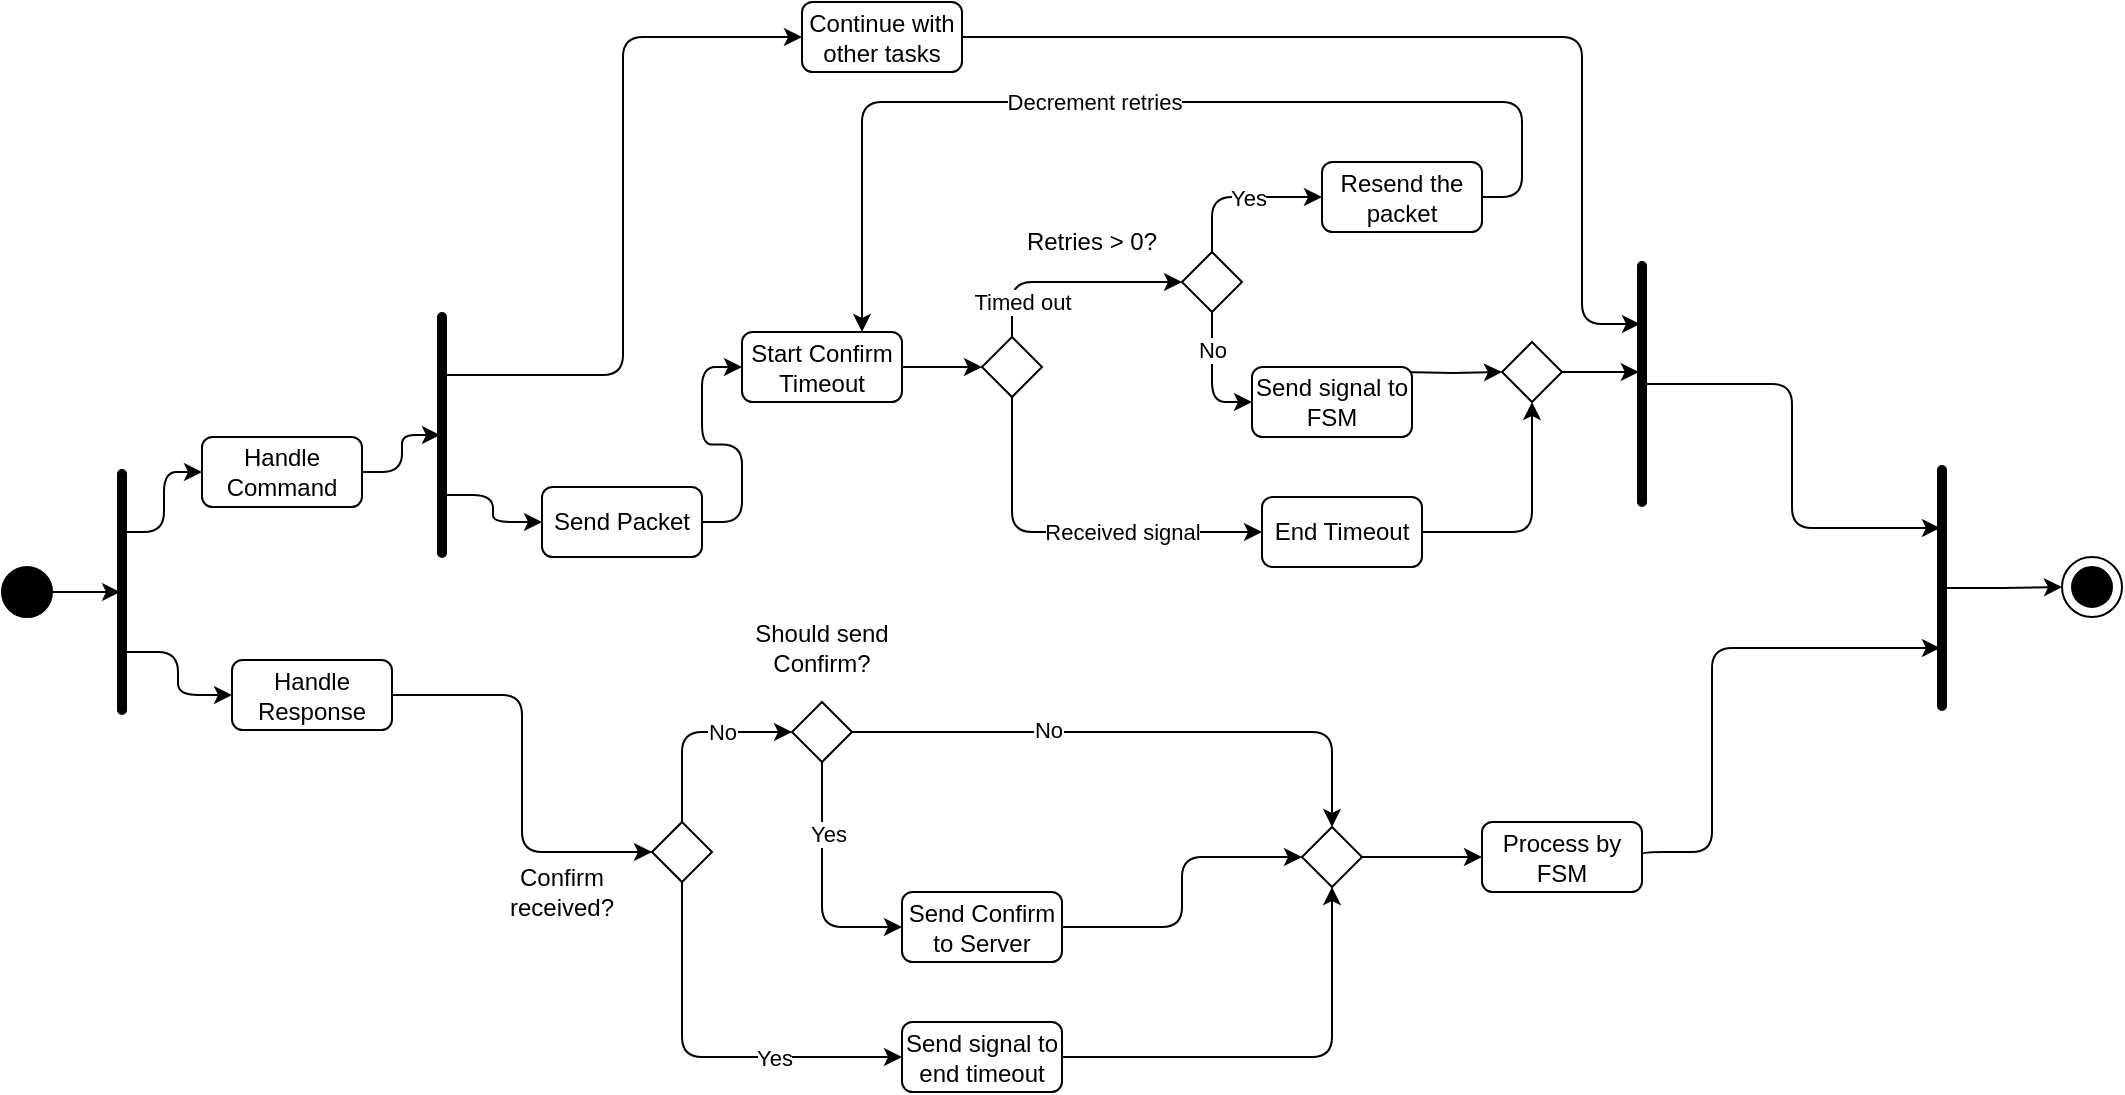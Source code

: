 <mxfile version="26.2.13">
  <diagram name="Page-1" id="Db3uLFNYWLxjRs0IxsFi">
    <mxGraphModel dx="1044" dy="1708" grid="1" gridSize="10" guides="1" tooltips="1" connect="1" arrows="1" fold="1" page="1" pageScale="1" pageWidth="850" pageHeight="1100" math="0" shadow="0">
      <root>
        <mxCell id="0" />
        <mxCell id="1" parent="0" />
        <mxCell id="4-HIXqGWywYoXH_22afx-30" style="edgeStyle=orthogonalEdgeStyle;rounded=1;orthogonalLoop=1;jettySize=auto;html=1;exitX=0.75;exitY=1;exitDx=0;exitDy=0;entryX=0;entryY=0.5;entryDx=0;entryDy=0;curved=0;" parent="1" source="4-HIXqGWywYoXH_22afx-22" target="4-HIXqGWywYoXH_22afx-26" edge="1">
          <mxGeometry relative="1" as="geometry" />
        </mxCell>
        <mxCell id="4-HIXqGWywYoXH_22afx-31" style="edgeStyle=orthogonalEdgeStyle;rounded=1;orthogonalLoop=1;jettySize=auto;html=1;exitX=0.25;exitY=1;exitDx=0;exitDy=0;entryX=0;entryY=0.5;entryDx=0;entryDy=0;curved=0;" parent="1" source="4-HIXqGWywYoXH_22afx-22" target="4-HIXqGWywYoXH_22afx-27" edge="1">
          <mxGeometry relative="1" as="geometry" />
        </mxCell>
        <mxCell id="4-HIXqGWywYoXH_22afx-22" value="" style="rounded=1;whiteSpace=wrap;html=1;fillColor=#000000;strokeWidth=3;perimeterSpacing=0;arcSize=50;rotation=-90;" parent="1" vertex="1">
          <mxGeometry x="30" y="-96" width="120" height="2" as="geometry" />
        </mxCell>
        <mxCell id="4-HIXqGWywYoXH_22afx-26" value="Handle Command" style="rounded=1;whiteSpace=wrap;html=1;" parent="1" vertex="1">
          <mxGeometry x="130" y="-172.5" width="80" height="35" as="geometry" />
        </mxCell>
        <mxCell id="OVjrjm0DGqNcUa_zHmCY-18" style="edgeStyle=orthogonalEdgeStyle;rounded=1;orthogonalLoop=1;jettySize=auto;html=1;exitX=1;exitY=0.5;exitDx=0;exitDy=0;entryX=0;entryY=0.5;entryDx=0;entryDy=0;curved=0;" parent="1" source="4-HIXqGWywYoXH_22afx-27" target="OVjrjm0DGqNcUa_zHmCY-35" edge="1">
          <mxGeometry relative="1" as="geometry">
            <mxPoint x="315" y="15" as="targetPoint" />
            <mxPoint x="265" y="-43.5" as="sourcePoint" />
          </mxGeometry>
        </mxCell>
        <mxCell id="4-HIXqGWywYoXH_22afx-27" value="Handle Response" style="rounded=1;whiteSpace=wrap;html=1;" parent="1" vertex="1">
          <mxGeometry x="145" y="-61" width="80" height="35" as="geometry" />
        </mxCell>
        <mxCell id="4-HIXqGWywYoXH_22afx-99" value="" style="ellipse;whiteSpace=wrap;html=1;aspect=fixed;" parent="1" vertex="1">
          <mxGeometry x="1060" y="-112.5" width="30" height="30" as="geometry" />
        </mxCell>
        <mxCell id="4-HIXqGWywYoXH_22afx-102" value="" style="ellipse;whiteSpace=wrap;html=1;aspect=fixed;fillColor=#000000;" parent="1" vertex="1">
          <mxGeometry x="1065" y="-107.5" width="20" height="20" as="geometry" />
        </mxCell>
        <mxCell id="OVjrjm0DGqNcUa_zHmCY-17" style="edgeStyle=orthogonalEdgeStyle;rounded=0;orthogonalLoop=1;jettySize=auto;html=1;exitX=1;exitY=0.5;exitDx=0;exitDy=0;entryX=0.5;entryY=0;entryDx=0;entryDy=0;" parent="1" source="OVjrjm0DGqNcUa_zHmCY-16" target="4-HIXqGWywYoXH_22afx-22" edge="1">
          <mxGeometry relative="1" as="geometry" />
        </mxCell>
        <mxCell id="OVjrjm0DGqNcUa_zHmCY-16" value="" style="ellipse;whiteSpace=wrap;html=1;aspect=fixed;fillColor=#000000;" parent="1" vertex="1">
          <mxGeometry x="30" y="-107.5" width="25" height="25" as="geometry" />
        </mxCell>
        <mxCell id="OVjrjm0DGqNcUa_zHmCY-27" style="edgeStyle=orthogonalEdgeStyle;rounded=1;orthogonalLoop=1;jettySize=auto;html=1;exitX=1;exitY=0.5;exitDx=0;exitDy=0;entryX=0.5;entryY=0;entryDx=0;entryDy=0;curved=0;" parent="1" source="4-HIXqGWywYoXH_22afx-26" target="OVjrjm0DGqNcUa_zHmCY-26" edge="1">
          <mxGeometry relative="1" as="geometry">
            <mxPoint x="330" y="-190" as="sourcePoint" />
          </mxGeometry>
        </mxCell>
        <mxCell id="OVjrjm0DGqNcUa_zHmCY-32" style="edgeStyle=orthogonalEdgeStyle;rounded=1;orthogonalLoop=1;jettySize=auto;html=1;exitX=0.75;exitY=1;exitDx=0;exitDy=0;entryX=0;entryY=0.5;entryDx=0;entryDy=0;curved=0;" parent="1" source="OVjrjm0DGqNcUa_zHmCY-26" target="31yTLRak6UwY2Wjq4VYe-1" edge="1">
          <mxGeometry relative="1" as="geometry">
            <mxPoint x="440" y="-252.5" as="targetPoint" />
          </mxGeometry>
        </mxCell>
        <mxCell id="31yTLRak6UwY2Wjq4VYe-36" style="edgeStyle=orthogonalEdgeStyle;rounded=1;orthogonalLoop=1;jettySize=auto;html=1;exitX=0.25;exitY=1;exitDx=0;exitDy=0;curved=0;" parent="1" source="OVjrjm0DGqNcUa_zHmCY-26" target="31yTLRak6UwY2Wjq4VYe-17" edge="1">
          <mxGeometry relative="1" as="geometry">
            <mxPoint x="280" y="-143" as="targetPoint" />
          </mxGeometry>
        </mxCell>
        <mxCell id="OVjrjm0DGqNcUa_zHmCY-26" value="" style="rounded=1;whiteSpace=wrap;html=1;fillColor=#000000;strokeWidth=3;perimeterSpacing=0;arcSize=50;rotation=-90;" parent="1" vertex="1">
          <mxGeometry x="190" y="-174.5" width="120" height="2" as="geometry" />
        </mxCell>
        <mxCell id="OVjrjm0DGqNcUa_zHmCY-45" style="edgeStyle=orthogonalEdgeStyle;rounded=1;orthogonalLoop=1;jettySize=auto;html=1;exitX=0.5;exitY=1;exitDx=0;exitDy=0;entryX=0;entryY=0.5;entryDx=0;entryDy=0;curved=0;" parent="1" source="OVjrjm0DGqNcUa_zHmCY-35" target="OVjrjm0DGqNcUa_zHmCY-41" edge="1">
          <mxGeometry relative="1" as="geometry" />
        </mxCell>
        <mxCell id="31yTLRak6UwY2Wjq4VYe-6" value="Yes" style="edgeLabel;html=1;align=center;verticalAlign=middle;resizable=0;points=[];" parent="OVjrjm0DGqNcUa_zHmCY-45" vertex="1" connectable="0">
          <mxGeometry x="0.11" y="-4" relative="1" as="geometry">
            <mxPoint x="24" y="-4" as="offset" />
          </mxGeometry>
        </mxCell>
        <mxCell id="31yTLRak6UwY2Wjq4VYe-3" style="edgeStyle=orthogonalEdgeStyle;rounded=1;orthogonalLoop=1;jettySize=auto;html=1;exitX=0.5;exitY=0;exitDx=0;exitDy=0;entryX=0;entryY=0.5;entryDx=0;entryDy=0;curved=0;" parent="1" source="OVjrjm0DGqNcUa_zHmCY-35" target="31yTLRak6UwY2Wjq4VYe-25" edge="1">
          <mxGeometry relative="1" as="geometry">
            <mxPoint x="450" y="-17.5" as="targetPoint" />
          </mxGeometry>
        </mxCell>
        <mxCell id="31yTLRak6UwY2Wjq4VYe-5" value="No" style="edgeLabel;html=1;align=center;verticalAlign=middle;resizable=0;points=[];" parent="31yTLRak6UwY2Wjq4VYe-3" vertex="1" connectable="0">
          <mxGeometry x="-0.433" y="-3" relative="1" as="geometry">
            <mxPoint x="17" y="-17" as="offset" />
          </mxGeometry>
        </mxCell>
        <mxCell id="OVjrjm0DGqNcUa_zHmCY-35" value="" style="rhombus;whiteSpace=wrap;html=1;" parent="1" vertex="1">
          <mxGeometry x="355" y="20" width="30" height="30" as="geometry" />
        </mxCell>
        <mxCell id="OVjrjm0DGqNcUa_zHmCY-36" value="Confirm received?" style="text;html=1;align=center;verticalAlign=middle;whiteSpace=wrap;rounded=0;" parent="1" vertex="1">
          <mxGeometry x="265" y="40" width="90" height="30" as="geometry" />
        </mxCell>
        <mxCell id="OVjrjm0DGqNcUa_zHmCY-46" style="edgeStyle=orthogonalEdgeStyle;rounded=1;orthogonalLoop=1;jettySize=auto;html=1;exitX=1;exitY=0.5;exitDx=0;exitDy=0;entryX=0.5;entryY=1;entryDx=0;entryDy=0;curved=0;" parent="1" source="OVjrjm0DGqNcUa_zHmCY-41" target="OVjrjm0DGqNcUa_zHmCY-43" edge="1">
          <mxGeometry relative="1" as="geometry" />
        </mxCell>
        <mxCell id="OVjrjm0DGqNcUa_zHmCY-41" value="Send signal to end timeout" style="rounded=1;whiteSpace=wrap;html=1;" parent="1" vertex="1">
          <mxGeometry x="480" y="120" width="80" height="35" as="geometry" />
        </mxCell>
        <mxCell id="OVjrjm0DGqNcUa_zHmCY-76" style="edgeStyle=orthogonalEdgeStyle;rounded=1;orthogonalLoop=1;jettySize=auto;html=1;exitX=1;exitY=0.5;exitDx=0;exitDy=0;entryX=0.25;entryY=0;entryDx=0;entryDy=0;curved=0;" parent="1" source="OVjrjm0DGqNcUa_zHmCY-42" target="OVjrjm0DGqNcUa_zHmCY-78" edge="1">
          <mxGeometry relative="1" as="geometry">
            <mxPoint x="960" y="-50" as="targetPoint" />
            <Array as="points">
              <mxPoint x="885" y="35" />
              <mxPoint x="885" y="-67" />
            </Array>
          </mxGeometry>
        </mxCell>
        <mxCell id="OVjrjm0DGqNcUa_zHmCY-42" value="Process by FSM" style="rounded=1;whiteSpace=wrap;html=1;" parent="1" vertex="1">
          <mxGeometry x="770" y="20" width="80" height="35" as="geometry" />
        </mxCell>
        <mxCell id="OVjrjm0DGqNcUa_zHmCY-48" style="edgeStyle=orthogonalEdgeStyle;rounded=0;orthogonalLoop=1;jettySize=auto;html=1;exitX=1;exitY=0.5;exitDx=0;exitDy=0;entryX=0;entryY=0.5;entryDx=0;entryDy=0;" parent="1" source="OVjrjm0DGqNcUa_zHmCY-43" target="OVjrjm0DGqNcUa_zHmCY-42" edge="1">
          <mxGeometry relative="1" as="geometry">
            <mxPoint x="580" y="35" as="targetPoint" />
          </mxGeometry>
        </mxCell>
        <mxCell id="OVjrjm0DGqNcUa_zHmCY-43" value="" style="rhombus;whiteSpace=wrap;html=1;" parent="1" vertex="1">
          <mxGeometry x="680" y="22.5" width="30" height="30" as="geometry" />
        </mxCell>
        <mxCell id="OVjrjm0DGqNcUa_zHmCY-74" style="edgeStyle=orthogonalEdgeStyle;rounded=1;orthogonalLoop=1;jettySize=auto;html=1;exitX=0.5;exitY=1;exitDx=0;exitDy=0;entryX=0.75;entryY=0;entryDx=0;entryDy=0;curved=0;" parent="1" source="OVjrjm0DGqNcUa_zHmCY-62" target="OVjrjm0DGqNcUa_zHmCY-78" edge="1">
          <mxGeometry relative="1" as="geometry">
            <mxPoint x="920" y="-137" as="targetPoint" />
          </mxGeometry>
        </mxCell>
        <mxCell id="OVjrjm0DGqNcUa_zHmCY-62" value="" style="rounded=1;whiteSpace=wrap;html=1;fillColor=#000000;strokeWidth=3;perimeterSpacing=0;arcSize=50;rotation=-90;" parent="1" vertex="1">
          <mxGeometry x="790" y="-200" width="120" height="2" as="geometry" />
        </mxCell>
        <mxCell id="OVjrjm0DGqNcUa_zHmCY-80" style="edgeStyle=orthogonalEdgeStyle;rounded=0;orthogonalLoop=1;jettySize=auto;html=1;exitX=0.5;exitY=1;exitDx=0;exitDy=0;entryX=0;entryY=0.5;entryDx=0;entryDy=0;" parent="1" source="OVjrjm0DGqNcUa_zHmCY-78" target="4-HIXqGWywYoXH_22afx-99" edge="1">
          <mxGeometry relative="1" as="geometry" />
        </mxCell>
        <mxCell id="OVjrjm0DGqNcUa_zHmCY-78" value="" style="rounded=1;whiteSpace=wrap;html=1;fillColor=#000000;strokeWidth=3;perimeterSpacing=0;arcSize=50;rotation=-90;" parent="1" vertex="1">
          <mxGeometry x="940" y="-98" width="120" height="2" as="geometry" />
        </mxCell>
        <mxCell id="31yTLRak6UwY2Wjq4VYe-64" style="edgeStyle=orthogonalEdgeStyle;rounded=1;orthogonalLoop=1;jettySize=auto;html=1;entryX=0.75;entryY=0;entryDx=0;entryDy=0;exitX=1;exitY=0.5;exitDx=0;exitDy=0;curved=0;" parent="1" source="31yTLRak6UwY2Wjq4VYe-1" target="OVjrjm0DGqNcUa_zHmCY-62" edge="1">
          <mxGeometry relative="1" as="geometry">
            <Array as="points">
              <mxPoint x="820" y="-372" />
              <mxPoint x="820" y="-229" />
            </Array>
          </mxGeometry>
        </mxCell>
        <mxCell id="31yTLRak6UwY2Wjq4VYe-1" value="Continue with other tasks" style="rounded=1;whiteSpace=wrap;html=1;" parent="1" vertex="1">
          <mxGeometry x="430" y="-390" width="80" height="35" as="geometry" />
        </mxCell>
        <mxCell id="31yTLRak6UwY2Wjq4VYe-4" style="edgeStyle=orthogonalEdgeStyle;rounded=1;orthogonalLoop=1;jettySize=auto;html=1;entryX=0.5;entryY=0;entryDx=0;entryDy=0;curved=0;exitX=1;exitY=0.5;exitDx=0;exitDy=0;" parent="1" source="31yTLRak6UwY2Wjq4VYe-25" target="OVjrjm0DGqNcUa_zHmCY-43" edge="1">
          <mxGeometry relative="1" as="geometry">
            <mxPoint x="530" y="-17.5" as="sourcePoint" />
          </mxGeometry>
        </mxCell>
        <mxCell id="31yTLRak6UwY2Wjq4VYe-30" value="No" style="edgeLabel;html=1;align=center;verticalAlign=middle;resizable=0;points=[];" parent="31yTLRak6UwY2Wjq4VYe-4" vertex="1" connectable="0">
          <mxGeometry x="-0.317" y="1" relative="1" as="geometry">
            <mxPoint as="offset" />
          </mxGeometry>
        </mxCell>
        <mxCell id="31yTLRak6UwY2Wjq4VYe-12" style="edgeStyle=orthogonalEdgeStyle;rounded=0;orthogonalLoop=1;jettySize=auto;html=1;exitX=1;exitY=0.5;exitDx=0;exitDy=0;entryX=0;entryY=0.5;entryDx=0;entryDy=0;" parent="1" source="31yTLRak6UwY2Wjq4VYe-10" target="31yTLRak6UwY2Wjq4VYe-11" edge="1">
          <mxGeometry relative="1" as="geometry" />
        </mxCell>
        <mxCell id="31yTLRak6UwY2Wjq4VYe-10" value="Start Confirm Timeout" style="rounded=1;whiteSpace=wrap;html=1;" parent="1" vertex="1">
          <mxGeometry x="400" y="-225" width="80" height="35" as="geometry" />
        </mxCell>
        <mxCell id="31yTLRak6UwY2Wjq4VYe-46" style="edgeStyle=orthogonalEdgeStyle;rounded=1;orthogonalLoop=1;jettySize=auto;html=1;exitX=0.5;exitY=0;exitDx=0;exitDy=0;entryX=0;entryY=0.5;entryDx=0;entryDy=0;curved=0;" parent="1" source="31yTLRak6UwY2Wjq4VYe-11" target="31yTLRak6UwY2Wjq4VYe-52" edge="1">
          <mxGeometry relative="1" as="geometry">
            <mxPoint x="570" y="-290" as="targetPoint" />
            <Array as="points">
              <mxPoint x="535" y="-250" />
              <mxPoint x="607" y="-250" />
            </Array>
          </mxGeometry>
        </mxCell>
        <mxCell id="31yTLRak6UwY2Wjq4VYe-51" value="Timed out" style="edgeLabel;html=1;align=center;verticalAlign=middle;resizable=0;points=[];" parent="31yTLRak6UwY2Wjq4VYe-46" vertex="1" connectable="0">
          <mxGeometry x="0.25" y="2" relative="1" as="geometry">
            <mxPoint x="-38" y="12" as="offset" />
          </mxGeometry>
        </mxCell>
        <mxCell id="31yTLRak6UwY2Wjq4VYe-47" style="edgeStyle=orthogonalEdgeStyle;rounded=1;orthogonalLoop=1;jettySize=auto;html=1;exitX=0.5;exitY=1;exitDx=0;exitDy=0;entryX=0;entryY=0.5;entryDx=0;entryDy=0;curved=0;" parent="1" source="31yTLRak6UwY2Wjq4VYe-11" target="31yTLRak6UwY2Wjq4VYe-19" edge="1">
          <mxGeometry relative="1" as="geometry" />
        </mxCell>
        <mxCell id="31yTLRak6UwY2Wjq4VYe-50" value="Received signal" style="edgeLabel;html=1;align=center;verticalAlign=middle;resizable=0;points=[];" parent="31yTLRak6UwY2Wjq4VYe-47" vertex="1" connectable="0">
          <mxGeometry x="-0.017" y="-1" relative="1" as="geometry">
            <mxPoint x="28" y="-1" as="offset" />
          </mxGeometry>
        </mxCell>
        <mxCell id="31yTLRak6UwY2Wjq4VYe-11" value="" style="rhombus;whiteSpace=wrap;html=1;" parent="1" vertex="1">
          <mxGeometry x="520" y="-222.5" width="30" height="30" as="geometry" />
        </mxCell>
        <mxCell id="31yTLRak6UwY2Wjq4VYe-69" style="edgeStyle=orthogonalEdgeStyle;rounded=1;orthogonalLoop=1;jettySize=auto;html=1;entryX=0.75;entryY=0;entryDx=0;entryDy=0;exitX=1;exitY=0.5;exitDx=0;exitDy=0;curved=0;" parent="1" source="31yTLRak6UwY2Wjq4VYe-15" target="31yTLRak6UwY2Wjq4VYe-10" edge="1">
          <mxGeometry relative="1" as="geometry">
            <Array as="points">
              <mxPoint x="790" y="-292" />
              <mxPoint x="790" y="-340" />
              <mxPoint x="460" y="-340" />
            </Array>
          </mxGeometry>
        </mxCell>
        <mxCell id="31yTLRak6UwY2Wjq4VYe-76" value="Decrement retries" style="edgeLabel;html=1;align=center;verticalAlign=middle;resizable=0;points=[];" parent="31yTLRak6UwY2Wjq4VYe-69" vertex="1" connectable="0">
          <mxGeometry x="0.097" y="-4" relative="1" as="geometry">
            <mxPoint x="-1" y="4" as="offset" />
          </mxGeometry>
        </mxCell>
        <mxCell id="31yTLRak6UwY2Wjq4VYe-15" value="Resend the packet" style="rounded=1;whiteSpace=wrap;html=1;" parent="1" vertex="1">
          <mxGeometry x="690" y="-310" width="80" height="35" as="geometry" />
        </mxCell>
        <mxCell id="31yTLRak6UwY2Wjq4VYe-66" style="edgeStyle=orthogonalEdgeStyle;rounded=0;orthogonalLoop=1;jettySize=auto;html=1;exitX=1;exitY=0.5;exitDx=0;exitDy=0;entryX=0;entryY=0.5;entryDx=0;entryDy=0;" parent="1" target="31yTLRak6UwY2Wjq4VYe-58" edge="1">
          <mxGeometry relative="1" as="geometry">
            <mxPoint x="730" y="-205" as="sourcePoint" />
          </mxGeometry>
        </mxCell>
        <mxCell id="31yTLRak6UwY2Wjq4VYe-34" style="edgeStyle=orthogonalEdgeStyle;rounded=1;orthogonalLoop=1;jettySize=auto;html=1;entryX=0;entryY=0.5;entryDx=0;entryDy=0;curved=0;" parent="1" source="31yTLRak6UwY2Wjq4VYe-17" target="31yTLRak6UwY2Wjq4VYe-10" edge="1">
          <mxGeometry relative="1" as="geometry" />
        </mxCell>
        <mxCell id="31yTLRak6UwY2Wjq4VYe-17" value="Send Packet" style="rounded=1;whiteSpace=wrap;html=1;" parent="1" vertex="1">
          <mxGeometry x="300" y="-147.5" width="80" height="35" as="geometry" />
        </mxCell>
        <mxCell id="31yTLRak6UwY2Wjq4VYe-61" style="edgeStyle=orthogonalEdgeStyle;rounded=1;orthogonalLoop=1;jettySize=auto;html=1;exitX=1;exitY=0.5;exitDx=0;exitDy=0;entryX=0.5;entryY=1;entryDx=0;entryDy=0;curved=0;" parent="1" source="31yTLRak6UwY2Wjq4VYe-19" target="31yTLRak6UwY2Wjq4VYe-58" edge="1">
          <mxGeometry relative="1" as="geometry" />
        </mxCell>
        <mxCell id="31yTLRak6UwY2Wjq4VYe-19" value="End Timeout" style="rounded=1;whiteSpace=wrap;html=1;" parent="1" vertex="1">
          <mxGeometry x="660" y="-142.5" width="80" height="35" as="geometry" />
        </mxCell>
        <mxCell id="31yTLRak6UwY2Wjq4VYe-32" style="edgeStyle=orthogonalEdgeStyle;rounded=1;orthogonalLoop=1;jettySize=auto;html=1;exitX=1;exitY=0.5;exitDx=0;exitDy=0;entryX=0;entryY=0.5;entryDx=0;entryDy=0;curved=0;" parent="1" source="31yTLRak6UwY2Wjq4VYe-24" target="OVjrjm0DGqNcUa_zHmCY-43" edge="1">
          <mxGeometry relative="1" as="geometry" />
        </mxCell>
        <mxCell id="31yTLRak6UwY2Wjq4VYe-24" value="Send Confirm to Server" style="rounded=1;whiteSpace=wrap;html=1;" parent="1" vertex="1">
          <mxGeometry x="480" y="55" width="80" height="35" as="geometry" />
        </mxCell>
        <mxCell id="31yTLRak6UwY2Wjq4VYe-29" style="edgeStyle=orthogonalEdgeStyle;rounded=1;orthogonalLoop=1;jettySize=auto;html=1;exitX=0.5;exitY=1;exitDx=0;exitDy=0;entryX=0;entryY=0.5;entryDx=0;entryDy=0;curved=0;" parent="1" source="31yTLRak6UwY2Wjq4VYe-25" target="31yTLRak6UwY2Wjq4VYe-24" edge="1">
          <mxGeometry relative="1" as="geometry" />
        </mxCell>
        <mxCell id="31yTLRak6UwY2Wjq4VYe-31" value="Yes" style="edgeLabel;html=1;align=center;verticalAlign=middle;resizable=0;points=[];" parent="31yTLRak6UwY2Wjq4VYe-29" vertex="1" connectable="0">
          <mxGeometry x="-0.415" y="3" relative="1" as="geometry">
            <mxPoint as="offset" />
          </mxGeometry>
        </mxCell>
        <mxCell id="31yTLRak6UwY2Wjq4VYe-25" value="" style="rhombus;whiteSpace=wrap;html=1;" parent="1" vertex="1">
          <mxGeometry x="425" y="-40" width="30" height="30" as="geometry" />
        </mxCell>
        <mxCell id="31yTLRak6UwY2Wjq4VYe-28" value="Should send Confirm?" style="text;html=1;align=center;verticalAlign=middle;whiteSpace=wrap;rounded=0;" parent="1" vertex="1">
          <mxGeometry x="395" y="-82.5" width="90" height="30" as="geometry" />
        </mxCell>
        <mxCell id="31yTLRak6UwY2Wjq4VYe-53" style="edgeStyle=orthogonalEdgeStyle;rounded=1;orthogonalLoop=1;jettySize=auto;html=1;exitX=0.5;exitY=1;exitDx=0;exitDy=0;entryX=0;entryY=0.5;entryDx=0;entryDy=0;curved=0;" parent="1" source="31yTLRak6UwY2Wjq4VYe-52" target="31yTLRak6UwY2Wjq4VYe-70" edge="1">
          <mxGeometry relative="1" as="geometry">
            <mxPoint x="640" y="-205" as="targetPoint" />
          </mxGeometry>
        </mxCell>
        <mxCell id="31yTLRak6UwY2Wjq4VYe-68" value="No" style="edgeLabel;html=1;align=center;verticalAlign=middle;resizable=0;points=[];" parent="31yTLRak6UwY2Wjq4VYe-53" vertex="1" connectable="0">
          <mxGeometry x="-0.427" relative="1" as="geometry">
            <mxPoint as="offset" />
          </mxGeometry>
        </mxCell>
        <mxCell id="31yTLRak6UwY2Wjq4VYe-54" style="edgeStyle=orthogonalEdgeStyle;rounded=1;orthogonalLoop=1;jettySize=auto;html=1;exitX=0.5;exitY=0;exitDx=0;exitDy=0;entryX=0;entryY=0.5;entryDx=0;entryDy=0;curved=0;" parent="1" source="31yTLRak6UwY2Wjq4VYe-52" target="31yTLRak6UwY2Wjq4VYe-15" edge="1">
          <mxGeometry relative="1" as="geometry" />
        </mxCell>
        <mxCell id="31yTLRak6UwY2Wjq4VYe-56" value="Yes" style="edgeLabel;html=1;align=center;verticalAlign=middle;resizable=0;points=[];" parent="31yTLRak6UwY2Wjq4VYe-54" vertex="1" connectable="0">
          <mxGeometry x="-0.141" y="-1" relative="1" as="geometry">
            <mxPoint x="10" y="-1" as="offset" />
          </mxGeometry>
        </mxCell>
        <mxCell id="31yTLRak6UwY2Wjq4VYe-52" value="" style="rhombus;whiteSpace=wrap;html=1;" parent="1" vertex="1">
          <mxGeometry x="620" y="-265" width="30" height="30" as="geometry" />
        </mxCell>
        <mxCell id="31yTLRak6UwY2Wjq4VYe-55" value="Retries &amp;gt; 0?" style="text;html=1;align=center;verticalAlign=middle;whiteSpace=wrap;rounded=0;" parent="1" vertex="1">
          <mxGeometry x="530" y="-285" width="90" height="30" as="geometry" />
        </mxCell>
        <mxCell id="31yTLRak6UwY2Wjq4VYe-58" value="" style="rhombus;whiteSpace=wrap;html=1;" parent="1" vertex="1">
          <mxGeometry x="780" y="-220" width="30" height="30" as="geometry" />
        </mxCell>
        <mxCell id="31yTLRak6UwY2Wjq4VYe-63" style="edgeStyle=orthogonalEdgeStyle;rounded=0;orthogonalLoop=1;jettySize=auto;html=1;exitX=1;exitY=0.5;exitDx=0;exitDy=0;entryX=0.557;entryY=-0.3;entryDx=0;entryDy=0;entryPerimeter=0;" parent="1" source="31yTLRak6UwY2Wjq4VYe-58" target="OVjrjm0DGqNcUa_zHmCY-62" edge="1">
          <mxGeometry relative="1" as="geometry" />
        </mxCell>
        <mxCell id="31yTLRak6UwY2Wjq4VYe-70" value="Send signal to FSM" style="rounded=1;whiteSpace=wrap;html=1;" parent="1" vertex="1">
          <mxGeometry x="655" y="-207.5" width="80" height="35" as="geometry" />
        </mxCell>
      </root>
    </mxGraphModel>
  </diagram>
</mxfile>
